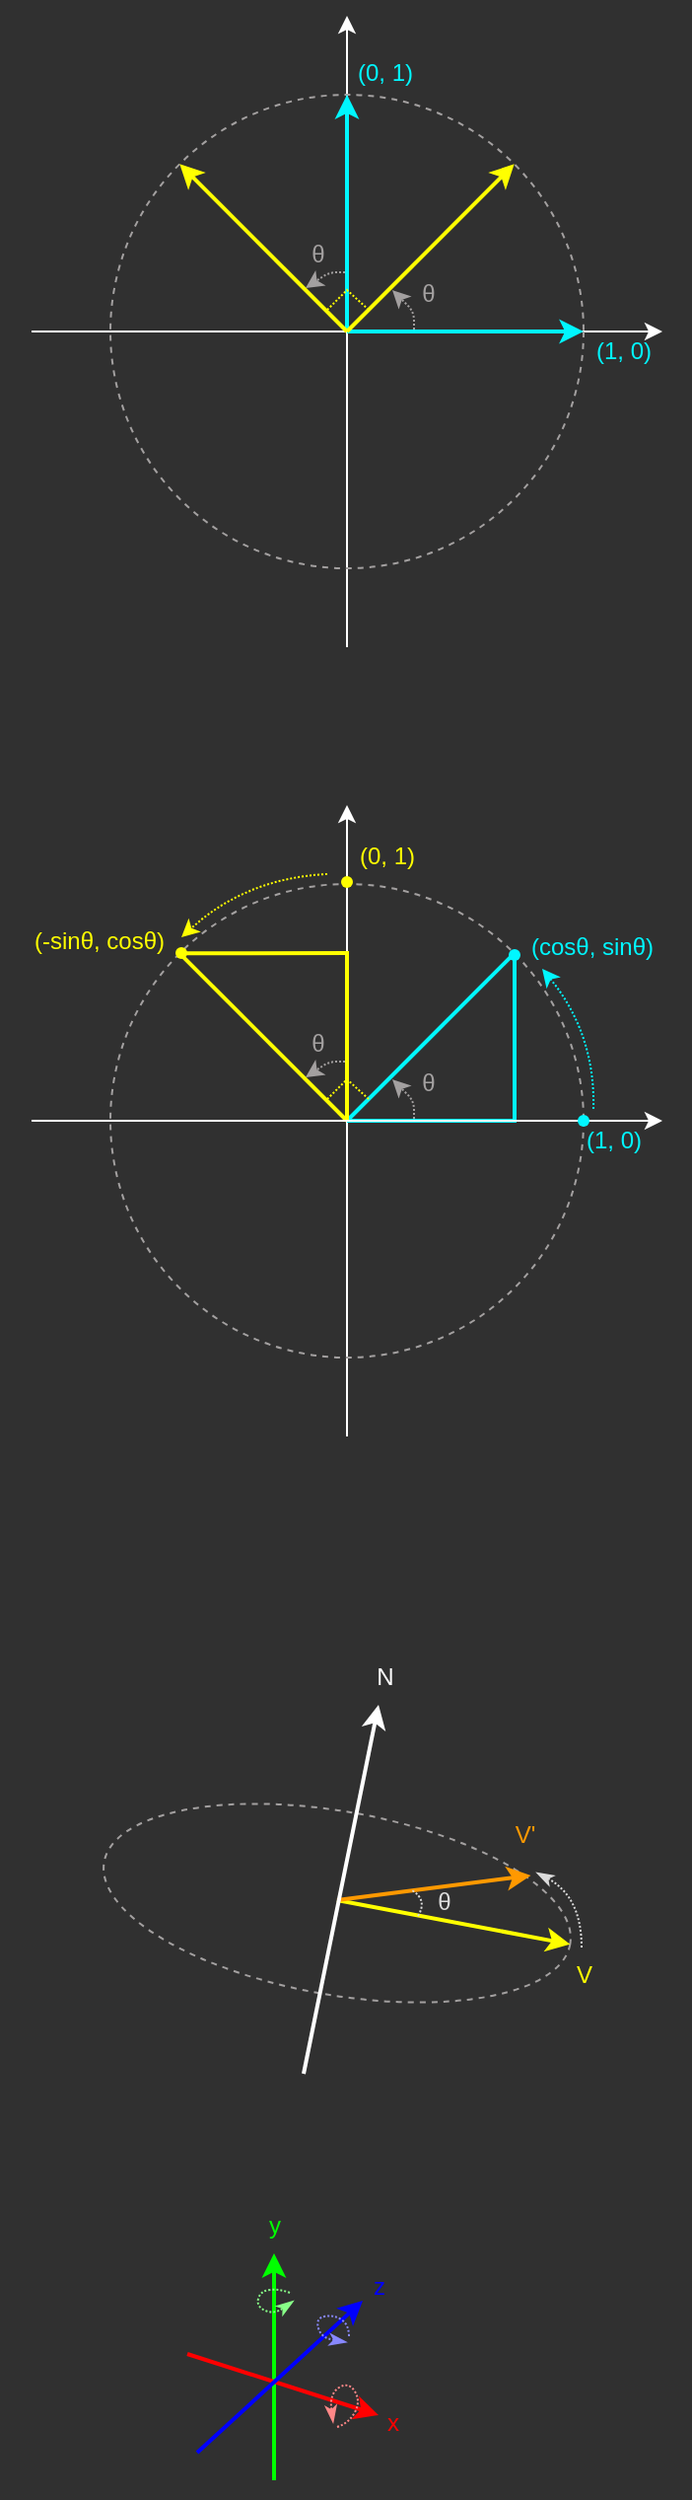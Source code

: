<mxfile version="15.5.8" type="device"><diagram id="S1O70rqKCyVaJW99GPHF" name="Page-1"><mxGraphModel dx="595" dy="627" grid="0" gridSize="20" guides="1" tooltips="1" connect="1" arrows="1" fold="1" page="0" pageScale="1" pageWidth="827" pageHeight="1169" background="#303030" math="0" shadow="0"><root><mxCell id="0"/><mxCell id="1" parent="0"/><mxCell id="1cn0YLKYhkSKOFYRjb61-1" value="" style="endArrow=classic;html=1;rounded=1;sketch=0;fontColor=#FFFFFF;strokeColor=#FFFFFF;curved=0;" edge="1" parent="1"><mxGeometry width="50" height="50" relative="1" as="geometry"><mxPoint x="160" y="400" as="sourcePoint"/><mxPoint x="480" y="400" as="targetPoint"/></mxGeometry></mxCell><mxCell id="1cn0YLKYhkSKOFYRjb61-2" value="" style="endArrow=classic;html=1;rounded=1;sketch=0;fontColor=#FFFFFF;strokeColor=#FFFFFF;curved=0;" edge="1" parent="1"><mxGeometry width="50" height="50" relative="1" as="geometry"><mxPoint x="320" y="560" as="sourcePoint"/><mxPoint x="320" y="240" as="targetPoint"/></mxGeometry></mxCell><mxCell id="1cn0YLKYhkSKOFYRjb61-3" value="" style="ellipse;whiteSpace=wrap;html=1;rounded=0;sketch=0;fontColor=#1A1A1A;strokeColor=#A3A0A0;fillColor=none;dashed=1;" vertex="1" parent="1"><mxGeometry x="200" y="280" width="240" height="240" as="geometry"/></mxCell><mxCell id="1cn0YLKYhkSKOFYRjb61-4" value="" style="endArrow=classic;html=1;rounded=1;sketch=0;fontColor=#FFFFFF;strokeColor=#00F7FF;curved=0;strokeWidth=2;entryX=1;entryY=0.5;entryDx=0;entryDy=0;" edge="1" parent="1" target="1cn0YLKYhkSKOFYRjb61-3"><mxGeometry width="50" height="50" relative="1" as="geometry"><mxPoint x="320" y="400" as="sourcePoint"/><mxPoint x="400" y="400" as="targetPoint"/></mxGeometry></mxCell><mxCell id="1cn0YLKYhkSKOFYRjb61-5" value="" style="endArrow=classic;html=1;rounded=1;sketch=0;fontColor=#FFFFFF;strokeColor=#00F7FF;curved=0;strokeWidth=2;entryX=0.5;entryY=0;entryDx=0;entryDy=0;" edge="1" parent="1" target="1cn0YLKYhkSKOFYRjb61-3"><mxGeometry width="50" height="50" relative="1" as="geometry"><mxPoint x="320" y="400" as="sourcePoint"/><mxPoint x="460" y="420" as="targetPoint"/></mxGeometry></mxCell><mxCell id="1cn0YLKYhkSKOFYRjb61-6" value="(1, 0)" style="text;html=1;align=center;verticalAlign=middle;resizable=0;points=[];autosize=1;strokeColor=none;fillColor=none;fontColor=#00F7FF;" vertex="1" parent="1"><mxGeometry x="430" y="400" width="60" height="20" as="geometry"/></mxCell><mxCell id="1cn0YLKYhkSKOFYRjb61-7" value="(0, 1)" style="text;html=1;align=center;verticalAlign=middle;resizable=0;points=[];autosize=1;strokeColor=none;fillColor=none;fontColor=#00F7FF;" vertex="1" parent="1"><mxGeometry x="309" y="259" width="60" height="20" as="geometry"/></mxCell><mxCell id="1cn0YLKYhkSKOFYRjb61-8" value="" style="endArrow=classic;html=1;rounded=1;sketch=0;fontColor=#FFFFFF;strokeColor=#FFFF00;curved=0;strokeWidth=2;entryX=1;entryY=0;entryDx=0;entryDy=0;" edge="1" parent="1" target="1cn0YLKYhkSKOFYRjb61-3"><mxGeometry width="50" height="50" relative="1" as="geometry"><mxPoint x="320" y="400" as="sourcePoint"/><mxPoint x="460" y="420" as="targetPoint"/></mxGeometry></mxCell><mxCell id="1cn0YLKYhkSKOFYRjb61-9" value="" style="endArrow=classic;html=1;rounded=1;sketch=0;fontColor=#FFFFFF;strokeColor=#FFFF00;curved=0;strokeWidth=2;entryX=0;entryY=0;entryDx=0;entryDy=0;" edge="1" parent="1" target="1cn0YLKYhkSKOFYRjb61-3"><mxGeometry width="50" height="50" relative="1" as="geometry"><mxPoint x="320" y="400" as="sourcePoint"/><mxPoint x="424.853" y="335.147" as="targetPoint"/></mxGeometry></mxCell><mxCell id="1cn0YLKYhkSKOFYRjb61-10" value="" style="endArrow=none;html=1;rounded=0;sketch=0;fontColor=#FFFFFF;strokeColor=#FFFF00;strokeWidth=1;endFill=0;dashed=1;dashPattern=1 1;" edge="1" parent="1"><mxGeometry width="50" height="50" relative="1" as="geometry"><mxPoint x="310" y="389" as="sourcePoint"/><mxPoint x="331" y="389" as="targetPoint"/><Array as="points"><mxPoint x="320" y="379"/></Array></mxGeometry></mxCell><mxCell id="1cn0YLKYhkSKOFYRjb61-11" value="" style="endArrow=classic;html=1;rounded=1;dashed=1;dashPattern=1 1;sketch=0;fontColor=#00F7FF;strokeColor=#A3A0A0;strokeWidth=1;" edge="1" parent="1"><mxGeometry width="50" height="50" relative="1" as="geometry"><mxPoint x="354" y="399" as="sourcePoint"/><mxPoint x="343" y="379" as="targetPoint"/><Array as="points"><mxPoint x="354" y="390"/></Array></mxGeometry></mxCell><mxCell id="1cn0YLKYhkSKOFYRjb61-12" value="" style="endArrow=classic;html=1;rounded=1;dashed=1;dashPattern=1 1;sketch=0;fontColor=#00F7FF;strokeColor=#A3A0A0;strokeWidth=1;" edge="1" parent="1"><mxGeometry width="50" height="50" relative="1" as="geometry"><mxPoint x="319" y="370" as="sourcePoint"/><mxPoint x="299" y="378" as="targetPoint"/><Array as="points"><mxPoint x="311" y="370"/></Array></mxGeometry></mxCell><mxCell id="1cn0YLKYhkSKOFYRjb61-13" value="θ" style="text;html=1;align=center;verticalAlign=middle;resizable=0;points=[];autosize=1;strokeColor=none;fillColor=none;fontColor=#A3A0A0;" vertex="1" parent="1"><mxGeometry x="352" y="372" width="17" height="18" as="geometry"/></mxCell><mxCell id="1cn0YLKYhkSKOFYRjb61-14" value="θ" style="text;html=1;align=center;verticalAlign=middle;resizable=0;points=[];autosize=1;strokeColor=none;fillColor=none;fontColor=#A3A0A0;" vertex="1" parent="1"><mxGeometry x="296" y="352" width="17" height="18" as="geometry"/></mxCell><mxCell id="1cn0YLKYhkSKOFYRjb61-15" value="" style="endArrow=classic;html=1;rounded=1;sketch=0;fontColor=#FFFFFF;strokeColor=#FFFFFF;curved=0;startArrow=none;" edge="1" parent="1" source="1cn0YLKYhkSKOFYRjb61-38"><mxGeometry width="50" height="50" relative="1" as="geometry"><mxPoint x="160" y="800" as="sourcePoint"/><mxPoint x="480" y="800" as="targetPoint"/></mxGeometry></mxCell><mxCell id="1cn0YLKYhkSKOFYRjb61-16" value="" style="endArrow=classic;html=1;rounded=1;sketch=0;fontColor=#FFFFFF;strokeColor=#FFFFFF;curved=0;" edge="1" parent="1"><mxGeometry width="50" height="50" relative="1" as="geometry"><mxPoint x="320" y="960" as="sourcePoint"/><mxPoint x="320" y="640" as="targetPoint"/></mxGeometry></mxCell><mxCell id="1cn0YLKYhkSKOFYRjb61-17" value="" style="ellipse;whiteSpace=wrap;html=1;rounded=0;sketch=0;fontColor=#1A1A1A;strokeColor=#A3A0A0;fillColor=none;dashed=1;" vertex="1" parent="1"><mxGeometry x="200" y="680" width="240" height="240" as="geometry"/></mxCell><mxCell id="1cn0YLKYhkSKOFYRjb61-20" value="(cosθ, sinθ)" style="text;html=1;align=center;verticalAlign=middle;resizable=0;points=[];autosize=1;strokeColor=none;fillColor=none;fontColor=#00F7FF;" vertex="1" parent="1"><mxGeometry x="394" y="702" width="100" height="20" as="geometry"/></mxCell><mxCell id="1cn0YLKYhkSKOFYRjb61-22" value="" style="endArrow=none;html=1;rounded=1;sketch=0;fontColor=#FFFFFF;strokeColor=#00F7FF;curved=0;strokeWidth=2;entryX=1;entryY=0;entryDx=0;entryDy=0;endFill=0;" edge="1" target="1cn0YLKYhkSKOFYRjb61-17" parent="1"><mxGeometry width="50" height="50" relative="1" as="geometry"><mxPoint x="320" y="800" as="sourcePoint"/><mxPoint x="460" y="820" as="targetPoint"/></mxGeometry></mxCell><mxCell id="1cn0YLKYhkSKOFYRjb61-23" value="" style="endArrow=none;html=1;rounded=1;sketch=0;fontColor=#FFFFFF;strokeColor=#FFFF00;curved=0;strokeWidth=2;entryX=0;entryY=0;entryDx=0;entryDy=0;endFill=0;" edge="1" target="1cn0YLKYhkSKOFYRjb61-17" parent="1"><mxGeometry width="50" height="50" relative="1" as="geometry"><mxPoint x="320" y="800" as="sourcePoint"/><mxPoint x="424.853" y="735.147" as="targetPoint"/></mxGeometry></mxCell><mxCell id="1cn0YLKYhkSKOFYRjb61-24" value="" style="endArrow=none;html=1;rounded=0;sketch=0;fontColor=#FFFFFF;strokeColor=#FFFF00;strokeWidth=1;endFill=0;dashed=1;dashPattern=1 1;" edge="1" parent="1"><mxGeometry width="50" height="50" relative="1" as="geometry"><mxPoint x="310" y="789" as="sourcePoint"/><mxPoint x="331" y="789" as="targetPoint"/><Array as="points"><mxPoint x="320" y="779"/></Array></mxGeometry></mxCell><mxCell id="1cn0YLKYhkSKOFYRjb61-25" value="" style="endArrow=classic;html=1;rounded=1;dashed=1;dashPattern=1 1;sketch=0;fontColor=#00F7FF;strokeColor=#A3A0A0;strokeWidth=1;" edge="1" parent="1"><mxGeometry width="50" height="50" relative="1" as="geometry"><mxPoint x="354" y="799" as="sourcePoint"/><mxPoint x="343" y="779" as="targetPoint"/><Array as="points"><mxPoint x="354" y="790"/></Array></mxGeometry></mxCell><mxCell id="1cn0YLKYhkSKOFYRjb61-26" value="" style="endArrow=classic;html=1;rounded=1;dashed=1;dashPattern=1 1;sketch=0;fontColor=#00F7FF;strokeColor=#A3A0A0;strokeWidth=1;" edge="1" parent="1"><mxGeometry width="50" height="50" relative="1" as="geometry"><mxPoint x="319" y="770" as="sourcePoint"/><mxPoint x="299" y="778" as="targetPoint"/><Array as="points"><mxPoint x="311" y="770"/></Array></mxGeometry></mxCell><mxCell id="1cn0YLKYhkSKOFYRjb61-27" value="θ" style="text;html=1;align=center;verticalAlign=middle;resizable=0;points=[];autosize=1;strokeColor=none;fillColor=none;fontColor=#A3A0A0;" vertex="1" parent="1"><mxGeometry x="352" y="772" width="17" height="18" as="geometry"/></mxCell><mxCell id="1cn0YLKYhkSKOFYRjb61-28" value="θ" style="text;html=1;align=center;verticalAlign=middle;resizable=0;points=[];autosize=1;strokeColor=none;fillColor=none;fontColor=#A3A0A0;" vertex="1" parent="1"><mxGeometry x="296" y="752" width="17" height="18" as="geometry"/></mxCell><mxCell id="1cn0YLKYhkSKOFYRjb61-29" value="" style="endArrow=none;html=1;rounded=1;sketch=0;fontColor=#FFFFFF;strokeColor=#00F7FF;curved=0;strokeWidth=2;endFill=0;" edge="1" parent="1"><mxGeometry width="50" height="50" relative="1" as="geometry"><mxPoint x="320" y="800" as="sourcePoint"/><mxPoint x="406" y="800" as="targetPoint"/></mxGeometry></mxCell><mxCell id="1cn0YLKYhkSKOFYRjb61-30" value="" style="endArrow=none;html=1;rounded=1;sketch=0;fontColor=#FFFFFF;strokeColor=#00F7FF;curved=0;strokeWidth=2;endFill=0;" edge="1" parent="1"><mxGeometry width="50" height="50" relative="1" as="geometry"><mxPoint x="405" y="715" as="sourcePoint"/><mxPoint x="405" y="800" as="targetPoint"/></mxGeometry></mxCell><mxCell id="1cn0YLKYhkSKOFYRjb61-31" value="" style="endArrow=none;html=1;rounded=1;sketch=0;fontColor=#FFFFFF;strokeColor=#FFFF00;curved=0;strokeWidth=2;endFill=0;" edge="1" parent="1"><mxGeometry width="50" height="50" relative="1" as="geometry"><mxPoint x="320" y="800" as="sourcePoint"/><mxPoint x="320" y="715" as="targetPoint"/></mxGeometry></mxCell><mxCell id="1cn0YLKYhkSKOFYRjb61-32" value="" style="endArrow=none;html=1;rounded=1;sketch=0;fontColor=#FFFFFF;strokeColor=#FFFF00;curved=0;strokeWidth=2;endFill=0;entryX=0;entryY=0;entryDx=0;entryDy=0;" edge="1" parent="1" target="1cn0YLKYhkSKOFYRjb61-17"><mxGeometry width="50" height="50" relative="1" as="geometry"><mxPoint x="321" y="715" as="sourcePoint"/><mxPoint x="340" y="735" as="targetPoint"/></mxGeometry></mxCell><mxCell id="1cn0YLKYhkSKOFYRjb61-33" value="" style="shape=waypoint;sketch=0;size=6;pointerEvents=1;points=[];fillColor=none;resizable=0;rotatable=0;perimeter=centerPerimeter;snapToPoint=1;rounded=0;dashed=1;fontColor=#A3A0A0;strokeColor=#00F7FF;" vertex="1" parent="1"><mxGeometry x="385" y="696" width="40" height="40" as="geometry"/></mxCell><mxCell id="1cn0YLKYhkSKOFYRjb61-34" value="" style="shape=waypoint;sketch=0;size=6;pointerEvents=1;points=[];fillColor=none;resizable=0;rotatable=0;perimeter=centerPerimeter;snapToPoint=1;rounded=0;dashed=1;fontColor=#A3A0A0;strokeColor=#FFFF00;" vertex="1" parent="1"><mxGeometry x="216" y="695" width="40" height="40" as="geometry"/></mxCell><mxCell id="1cn0YLKYhkSKOFYRjb61-35" value="(-sinθ,&amp;nbsp;cosθ)" style="text;html=1;align=center;verticalAlign=middle;resizable=0;points=[];autosize=1;strokeColor=none;fillColor=none;fontColor=#FFFF00;" vertex="1" parent="1"><mxGeometry x="144" y="699" width="100" height="20" as="geometry"/></mxCell><mxCell id="1cn0YLKYhkSKOFYRjb61-39" value="" style="endArrow=none;html=1;rounded=1;sketch=0;fontColor=#FFFFFF;strokeColor=#FFFFFF;curved=0;" edge="1" parent="1" target="1cn0YLKYhkSKOFYRjb61-38"><mxGeometry width="50" height="50" relative="1" as="geometry"><mxPoint x="160" y="800" as="sourcePoint"/><mxPoint x="480" y="800" as="targetPoint"/></mxGeometry></mxCell><mxCell id="1cn0YLKYhkSKOFYRjb61-38" value="" style="shape=waypoint;sketch=0;size=6;pointerEvents=1;points=[];fillColor=none;resizable=0;rotatable=0;perimeter=centerPerimeter;snapToPoint=1;rounded=0;dashed=1;fontColor=#A3A0A0;strokeColor=#00F7FF;" vertex="1" parent="1"><mxGeometry x="420" y="780" width="40" height="40" as="geometry"/></mxCell><mxCell id="1cn0YLKYhkSKOFYRjb61-40" value="" style="shape=waypoint;sketch=0;size=6;pointerEvents=1;points=[];fillColor=none;resizable=0;rotatable=0;perimeter=centerPerimeter;snapToPoint=1;rounded=0;dashed=1;fontColor=#A3A0A0;strokeColor=#FFFF00;" vertex="1" parent="1"><mxGeometry x="300" y="659" width="40" height="40" as="geometry"/></mxCell><mxCell id="1cn0YLKYhkSKOFYRjb61-41" value="(0, 1)" style="text;html=1;align=center;verticalAlign=middle;resizable=0;points=[];autosize=1;strokeColor=none;fillColor=none;fontColor=#FFFF00;" vertex="1" parent="1"><mxGeometry x="321" y="657" width="38" height="18" as="geometry"/></mxCell><mxCell id="1cn0YLKYhkSKOFYRjb61-42" value="(1, 0)" style="text;html=1;align=center;verticalAlign=middle;resizable=0;points=[];autosize=1;strokeColor=none;fillColor=none;fontColor=#00F7FF;" vertex="1" parent="1"><mxGeometry x="425" y="800" width="60" height="20" as="geometry"/></mxCell><mxCell id="1cn0YLKYhkSKOFYRjb61-44" value="" style="endArrow=classic;html=1;dashed=1;dashPattern=1 1;sketch=0;fontColor=#00F7FF;strokeColor=#00F7FF;strokeWidth=1;curved=1;" edge="1" parent="1"><mxGeometry width="50" height="50" relative="1" as="geometry"><mxPoint x="445" y="794" as="sourcePoint"/><mxPoint x="419" y="723" as="targetPoint"/><Array as="points"><mxPoint x="446" y="756"/></Array></mxGeometry></mxCell><mxCell id="1cn0YLKYhkSKOFYRjb61-45" value="" style="endArrow=classic;html=1;dashed=1;dashPattern=1 1;sketch=0;fontColor=#00F7FF;strokeColor=#FFFF00;strokeWidth=1;curved=1;" edge="1" parent="1"><mxGeometry width="50" height="50" relative="1" as="geometry"><mxPoint x="310" y="675" as="sourcePoint"/><mxPoint x="236" y="707" as="targetPoint"/><Array as="points"><mxPoint x="269" y="677"/></Array></mxGeometry></mxCell><mxCell id="1cn0YLKYhkSKOFYRjb61-46" value="" style="ellipse;whiteSpace=wrap;html=1;rounded=0;sketch=0;fontColor=#1A1A1A;strokeColor=#A3A0A0;fillColor=none;dashed=1;rotation=10;" vertex="1" parent="1"><mxGeometry x="195" y="1150" width="240" height="93" as="geometry"/></mxCell><mxCell id="1cn0YLKYhkSKOFYRjb61-48" value="" style="endArrow=classic;html=1;rounded=1;sketch=0;fontColor=#FFFFFF;strokeColor=#FFFF00;curved=0;strokeWidth=2;entryX=1;entryY=0.5;entryDx=0;entryDy=0;" edge="1" parent="1" target="1cn0YLKYhkSKOFYRjb61-46"><mxGeometry width="50" height="50" relative="1" as="geometry"><mxPoint x="315" y="1195" as="sourcePoint"/><mxPoint x="363" y="1084" as="targetPoint"/></mxGeometry></mxCell><mxCell id="1cn0YLKYhkSKOFYRjb61-49" value="" style="endArrow=classic;html=1;rounded=1;sketch=0;fontColor=#FFFFFF;strokeColor=#FF9900;curved=0;strokeWidth=2;entryX=0.893;entryY=0.168;entryDx=0;entryDy=0;entryPerimeter=0;" edge="1" parent="1" target="1cn0YLKYhkSKOFYRjb61-46"><mxGeometry width="50" height="50" relative="1" as="geometry"><mxPoint x="315" y="1195" as="sourcePoint"/><mxPoint x="433.177" y="1217.338" as="targetPoint"/></mxGeometry></mxCell><mxCell id="1cn0YLKYhkSKOFYRjb61-50" value="" style="endArrow=classicThin;html=1;sketch=0;fontColor=#FFFFFF;strokeColor=#DBDBDB;curved=1;strokeWidth=1;endFill=1;dashed=1;dashPattern=1 1;" edge="1" parent="1"><mxGeometry width="50" height="50" relative="1" as="geometry"><mxPoint x="439" y="1219" as="sourcePoint"/><mxPoint x="416" y="1181" as="targetPoint"/><Array as="points"><mxPoint x="439" y="1193"/></Array></mxGeometry></mxCell><mxCell id="1cn0YLKYhkSKOFYRjb61-51" value="" style="endArrow=none;html=1;sketch=0;fontColor=#FFFFFF;strokeColor=#DBDBDB;curved=1;strokeWidth=1;endFill=0;dashed=1;dashPattern=1 1;" edge="1" parent="1"><mxGeometry width="50" height="50" relative="1" as="geometry"><mxPoint x="356" y="1203" as="sourcePoint"/><mxPoint x="353" y="1190" as="targetPoint"/><Array as="points"><mxPoint x="361" y="1195"/></Array></mxGeometry></mxCell><mxCell id="1cn0YLKYhkSKOFYRjb61-52" value="θ" style="text;html=1;align=center;verticalAlign=middle;resizable=0;points=[];autosize=1;strokeColor=none;fillColor=none;fontColor=#DBDBDB;" vertex="1" parent="1"><mxGeometry x="360" y="1187" width="17" height="18" as="geometry"/></mxCell><mxCell id="1cn0YLKYhkSKOFYRjb61-47" value="" style="endArrow=classic;html=1;rounded=1;sketch=0;fontColor=#FFFFFF;strokeColor=#FFFFFF;curved=0;strokeWidth=2;fontStyle=1" edge="1" parent="1"><mxGeometry width="50" height="50" relative="1" as="geometry"><mxPoint x="298" y="1283" as="sourcePoint"/><mxPoint x="336" y="1096" as="targetPoint"/></mxGeometry></mxCell><mxCell id="1cn0YLKYhkSKOFYRjb61-53" value="" style="endArrow=classic;html=1;rounded=1;sketch=0;fontColor=#FFFFFF;strokeColor=#00FF00;curved=0;strokeWidth=2;fontStyle=1" edge="1" parent="1"><mxGeometry width="50" height="50" relative="1" as="geometry"><mxPoint x="283" y="1489" as="sourcePoint"/><mxPoint x="283" y="1374" as="targetPoint"/></mxGeometry></mxCell><mxCell id="1cn0YLKYhkSKOFYRjb61-54" value="" style="endArrow=classic;html=1;rounded=1;sketch=0;fontColor=#FFFFFF;strokeColor=#FF0000;curved=0;strokeWidth=2;fontStyle=1" edge="1" parent="1"><mxGeometry width="50" height="50" relative="1" as="geometry"><mxPoint x="239" y="1425" as="sourcePoint"/><mxPoint x="336" y="1456" as="targetPoint"/></mxGeometry></mxCell><mxCell id="1cn0YLKYhkSKOFYRjb61-55" value="" style="endArrow=classic;html=1;rounded=1;sketch=0;fontColor=#FFFFFF;strokeColor=#0000FF;curved=0;strokeWidth=2;fontStyle=1" edge="1" parent="1"><mxGeometry width="50" height="50" relative="1" as="geometry"><mxPoint x="244" y="1475" as="sourcePoint"/><mxPoint x="328" y="1398" as="targetPoint"/></mxGeometry></mxCell><mxCell id="1cn0YLKYhkSKOFYRjb61-56" value="x" style="text;html=1;align=center;verticalAlign=middle;resizable=0;points=[];autosize=1;strokeColor=none;fillColor=none;fontColor=#FF0000;" vertex="1" parent="1"><mxGeometry x="335" y="1451" width="16" height="18" as="geometry"/></mxCell><mxCell id="1cn0YLKYhkSKOFYRjb61-57" value="z" style="text;html=1;align=center;verticalAlign=middle;resizable=0;points=[];autosize=1;strokeColor=none;fillColor=none;fontColor=#0000FF;" vertex="1" parent="1"><mxGeometry x="328" y="1382" width="16" height="18" as="geometry"/></mxCell><mxCell id="1cn0YLKYhkSKOFYRjb61-58" value="y" style="text;html=1;align=center;verticalAlign=middle;resizable=0;points=[];autosize=1;strokeColor=none;fillColor=none;fontColor=#00FF00;" vertex="1" parent="1"><mxGeometry x="275" y="1351" width="16" height="18" as="geometry"/></mxCell><mxCell id="1cn0YLKYhkSKOFYRjb61-59" value="" style="endArrow=classicThin;html=1;sketch=0;fontColor=#FFFFFF;strokeColor=#FF8888;curved=1;strokeWidth=1;fontStyle=1;endFill=1;dashed=1;dashPattern=1 1;" edge="1" parent="1"><mxGeometry width="50" height="50" relative="1" as="geometry"><mxPoint x="315" y="1462" as="sourcePoint"/><mxPoint x="313" y="1460" as="targetPoint"/><Array as="points"><mxPoint x="321" y="1460"/><mxPoint x="327" y="1449"/><mxPoint x="321" y="1439"/><mxPoint x="311" y="1445"/></Array></mxGeometry></mxCell><mxCell id="1cn0YLKYhkSKOFYRjb61-61" value="" style="endArrow=classicThin;html=1;sketch=0;fontColor=#FFFFFF;strokeColor=#88FF88;curved=1;strokeWidth=1;fontStyle=1;endFill=1;dashed=1;dashPattern=1 1;" edge="1" parent="1"><mxGeometry width="50" height="50" relative="1" as="geometry"><mxPoint x="291" y="1394" as="sourcePoint"/><mxPoint x="293" y="1398" as="targetPoint"/><Array as="points"><mxPoint x="286" y="1392"/><mxPoint x="276" y="1393"/><mxPoint x="274" y="1401"/><mxPoint x="283" y="1405"/></Array></mxGeometry></mxCell><mxCell id="1cn0YLKYhkSKOFYRjb61-63" value="" style="endArrow=classicThin;html=1;sketch=0;fontColor=#FFFFFF;strokeColor=#8888FF;curved=1;strokeWidth=1;fontStyle=1;endFill=1;dashed=1;dashPattern=1 1;" edge="1" parent="1"><mxGeometry width="50" height="50" relative="1" as="geometry"><mxPoint x="321" y="1416" as="sourcePoint"/><mxPoint x="320" y="1419" as="targetPoint"/><Array as="points"><mxPoint x="321" y="1410"/><mxPoint x="313" y="1405"/><mxPoint x="304" y="1407"/><mxPoint x="307" y="1417"/></Array></mxGeometry></mxCell><mxCell id="1cn0YLKYhkSKOFYRjb61-64" value="N" style="text;html=1;align=center;verticalAlign=middle;resizable=0;points=[];autosize=1;strokeColor=none;fillColor=none;fontColor=#FFFFFF;" vertex="1" parent="1"><mxGeometry x="329" y="1073" width="19" height="18" as="geometry"/></mxCell><mxCell id="1cn0YLKYhkSKOFYRjb61-65" value="V" style="text;html=1;align=center;verticalAlign=middle;resizable=0;points=[];autosize=1;strokeColor=none;fillColor=none;fontColor=#FFFF00;" vertex="1" parent="1"><mxGeometry x="431" y="1224" width="18" height="18" as="geometry"/></mxCell><mxCell id="1cn0YLKYhkSKOFYRjb61-66" value="V'" style="text;html=1;align=center;verticalAlign=middle;resizable=0;points=[];autosize=1;strokeColor=none;fillColor=none;fontColor=#FF9900;" vertex="1" parent="1"><mxGeometry x="400" y="1153" width="20" height="18" as="geometry"/></mxCell></root></mxGraphModel></diagram></mxfile>